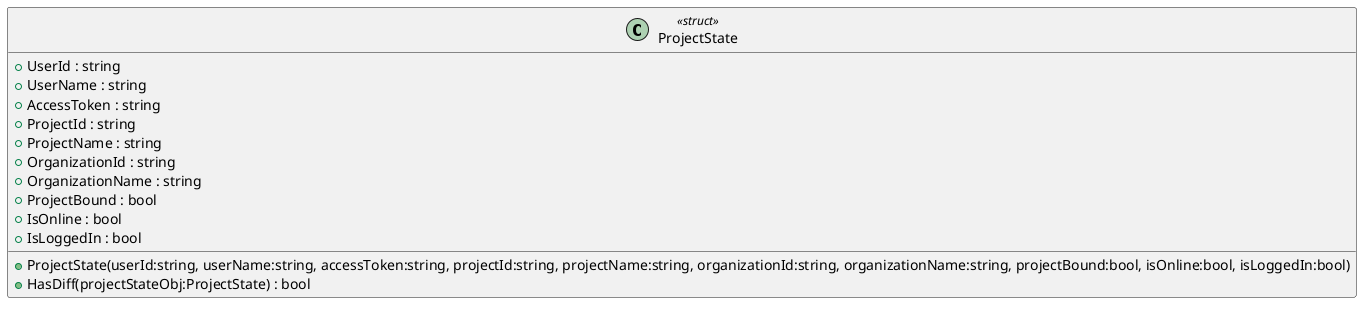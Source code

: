 @startuml
class ProjectState <<struct>> {
    + UserId : string
    + UserName : string
    + AccessToken : string
    + ProjectId : string
    + ProjectName : string
    + OrganizationId : string
    + OrganizationName : string
    + ProjectBound : bool
    + IsOnline : bool
    + IsLoggedIn : bool
    + ProjectState(userId:string, userName:string, accessToken:string, projectId:string, projectName:string, organizationId:string, organizationName:string, projectBound:bool, isOnline:bool, isLoggedIn:bool)
    + HasDiff(projectStateObj:ProjectState) : bool
}
@enduml

